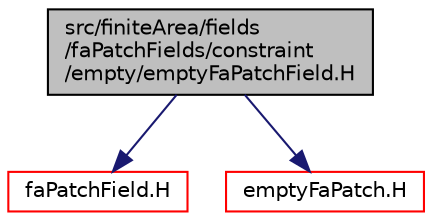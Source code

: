 digraph "src/finiteArea/fields/faPatchFields/constraint/empty/emptyFaPatchField.H"
{
  bgcolor="transparent";
  edge [fontname="Helvetica",fontsize="10",labelfontname="Helvetica",labelfontsize="10"];
  node [fontname="Helvetica",fontsize="10",shape=record];
  Node1 [label="src/finiteArea/fields\l/faPatchFields/constraint\l/empty/emptyFaPatchField.H",height=0.2,width=0.4,color="black", fillcolor="grey75", style="filled" fontcolor="black"];
  Node1 -> Node2 [color="midnightblue",fontsize="10",style="solid",fontname="Helvetica"];
  Node2 [label="faPatchField.H",height=0.2,width=0.4,color="red",URL="$faPatchField_8H.html"];
  Node1 -> Node3 [color="midnightblue",fontsize="10",style="solid",fontname="Helvetica"];
  Node3 [label="emptyFaPatch.H",height=0.2,width=0.4,color="red",URL="$emptyFaPatch_8H.html"];
}
